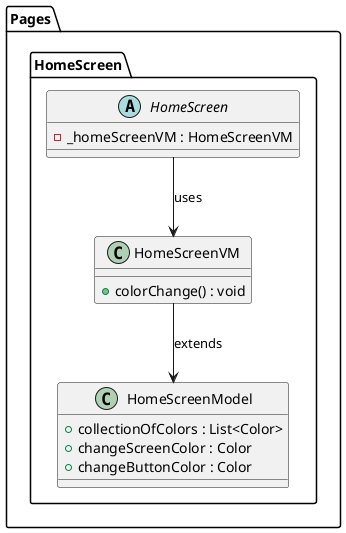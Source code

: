@startuml HomeScreen Class Diagram

package Pages{
    package HomeScreen {

        abstract class HomeScreen{
            - _homeScreenVM : HomeScreenVM
        }

        class HomeScreenModel{
            + collectionOfColors : List<Color>
            + changeScreenColor : Color
            + changeButtonColor : Color
        }

        class HomeScreenVM{
            + colorChange() : void
        }
    }
}

HomeScreenVM --> HomeScreenModel : extends
Pages.HomeScreen.HomeScreen --> HomeScreenVM: uses

@enduml

